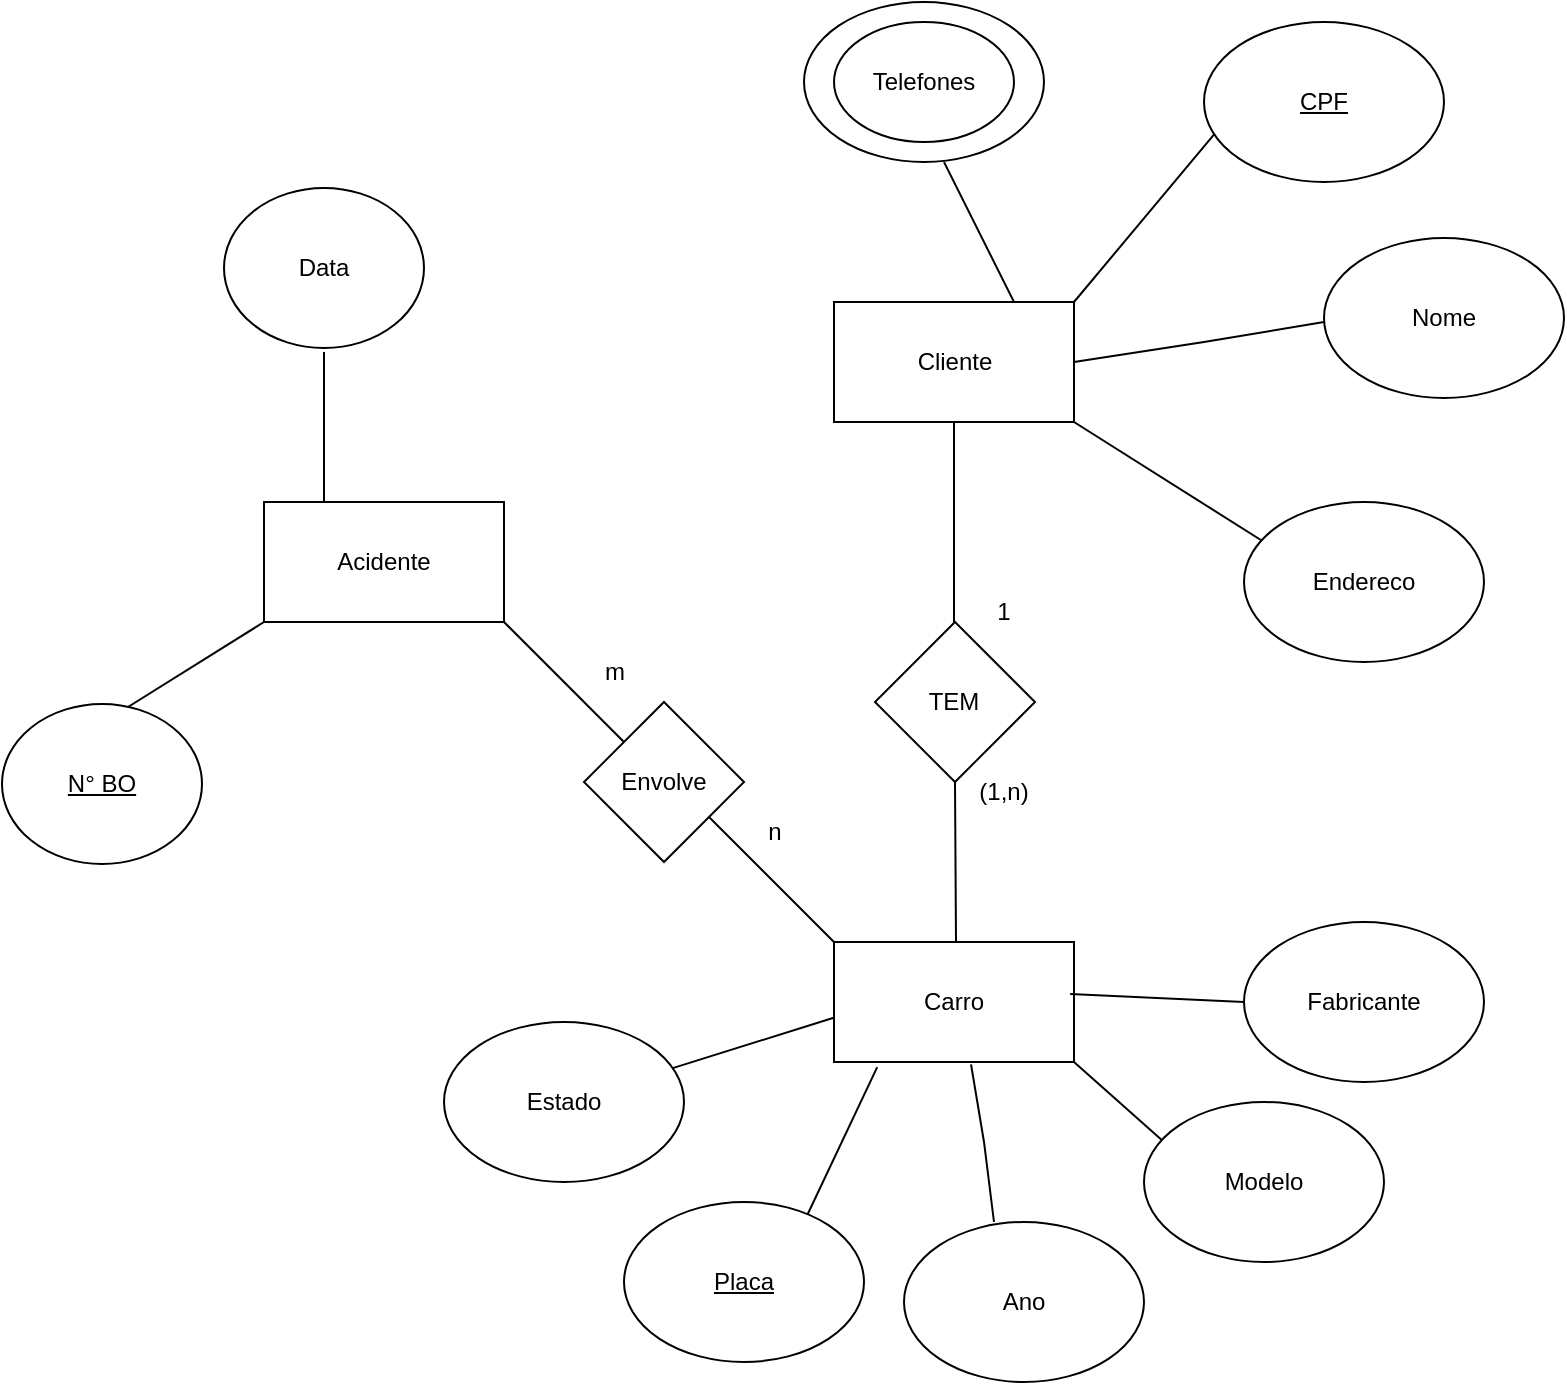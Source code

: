 <mxfile version="21.7.0" type="google">
  <diagram name="Page-1" id="8WUWuPpTaz0QLfFQFoAW">
    <mxGraphModel grid="1" page="1" gridSize="10" guides="1" tooltips="1" connect="1" arrows="1" fold="1" pageScale="1" pageWidth="850" pageHeight="1100" math="0" shadow="0">
      <root>
        <mxCell id="0" />
        <mxCell id="1" parent="0" />
        <mxCell id="ZAIO-HBudvDgPKc-0LM3-3" value="" style="rounded=0;whiteSpace=wrap;html=1;" vertex="1" parent="1">
          <mxGeometry x="455" y="160" width="120" height="60" as="geometry" />
        </mxCell>
        <mxCell id="ZAIO-HBudvDgPKc-0LM3-4" value="Cliente" style="text;html=1;strokeColor=none;fillColor=none;align=center;verticalAlign=middle;whiteSpace=wrap;rounded=0;" vertex="1" parent="1">
          <mxGeometry x="478" y="172.5" width="75" height="35" as="geometry" />
        </mxCell>
        <mxCell id="ZAIO-HBudvDgPKc-0LM3-5" value="" style="endArrow=none;html=1;rounded=0;entryX=0.05;entryY=0.688;entryDx=0;entryDy=0;entryPerimeter=0;" edge="1" parent="1" target="ZAIO-HBudvDgPKc-0LM3-6">
          <mxGeometry width="50" height="50" relative="1" as="geometry">
            <mxPoint x="575" y="160" as="sourcePoint" />
            <mxPoint x="625" y="110" as="targetPoint" />
          </mxGeometry>
        </mxCell>
        <mxCell id="ZAIO-HBudvDgPKc-0LM3-6" value="" style="ellipse;whiteSpace=wrap;html=1;" vertex="1" parent="1">
          <mxGeometry x="640" y="20" width="120" height="80" as="geometry" />
        </mxCell>
        <mxCell id="ZAIO-HBudvDgPKc-0LM3-8" value="" style="endArrow=none;html=1;rounded=0;exitX=1;exitY=1;exitDx=0;exitDy=0;" edge="1" parent="1" source="ZAIO-HBudvDgPKc-0LM3-3">
          <mxGeometry width="50" height="50" relative="1" as="geometry">
            <mxPoint x="590" y="240" as="sourcePoint" />
            <mxPoint x="670" y="280" as="targetPoint" />
            <Array as="points" />
          </mxGeometry>
        </mxCell>
        <mxCell id="ZAIO-HBudvDgPKc-0LM3-9" value="" style="ellipse;whiteSpace=wrap;html=1;" vertex="1" parent="1">
          <mxGeometry x="660" y="260" width="120" height="80" as="geometry" />
        </mxCell>
        <mxCell id="ZAIO-HBudvDgPKc-0LM3-10" value="" style="endArrow=none;html=1;rounded=0;exitX=1;exitY=0.5;exitDx=0;exitDy=0;" edge="1" parent="1" source="ZAIO-HBudvDgPKc-0LM3-3">
          <mxGeometry width="50" height="50" relative="1" as="geometry">
            <mxPoint x="490" y="440" as="sourcePoint" />
            <mxPoint x="700" y="170" as="targetPoint" />
            <Array as="points">
              <mxPoint x="640" y="180" />
            </Array>
          </mxGeometry>
        </mxCell>
        <mxCell id="ZAIO-HBudvDgPKc-0LM3-11" value="" style="ellipse;whiteSpace=wrap;html=1;" vertex="1" parent="1">
          <mxGeometry x="700" y="128" width="120" height="80" as="geometry" />
        </mxCell>
        <mxCell id="ZAIO-HBudvDgPKc-0LM3-12" value="Endereco" style="text;html=1;strokeColor=none;fillColor=none;align=center;verticalAlign=middle;whiteSpace=wrap;rounded=0;" vertex="1" parent="1">
          <mxGeometry x="690" y="285" width="60" height="30" as="geometry" />
        </mxCell>
        <mxCell id="ZAIO-HBudvDgPKc-0LM3-13" value="Nome" style="text;html=1;strokeColor=none;fillColor=none;align=center;verticalAlign=middle;whiteSpace=wrap;rounded=0;" vertex="1" parent="1">
          <mxGeometry x="730" y="153" width="60" height="30" as="geometry" />
        </mxCell>
        <mxCell id="ZAIO-HBudvDgPKc-0LM3-14" value="&lt;u&gt;CPF&lt;/u&gt;" style="text;html=1;strokeColor=none;fillColor=none;align=center;verticalAlign=middle;whiteSpace=wrap;rounded=0;" vertex="1" parent="1">
          <mxGeometry x="670" y="45" width="60" height="30" as="geometry" />
        </mxCell>
        <mxCell id="ZAIO-HBudvDgPKc-0LM3-16" value="" style="endArrow=none;html=1;rounded=0;exitX=0.75;exitY=0;exitDx=0;exitDy=0;" edge="1" parent="1" source="ZAIO-HBudvDgPKc-0LM3-3">
          <mxGeometry width="50" height="50" relative="1" as="geometry">
            <mxPoint x="510" y="160" as="sourcePoint" />
            <mxPoint x="510" y="90" as="targetPoint" />
            <Array as="points" />
          </mxGeometry>
        </mxCell>
        <mxCell id="ZAIO-HBudvDgPKc-0LM3-17" value="" style="ellipse;whiteSpace=wrap;html=1;" vertex="1" parent="1">
          <mxGeometry x="440" y="10" width="120" height="80" as="geometry" />
        </mxCell>
        <mxCell id="ZAIO-HBudvDgPKc-0LM3-18" value="" style="ellipse;whiteSpace=wrap;html=1;direction=west;" vertex="1" parent="1">
          <mxGeometry x="455" y="20" width="90" height="60" as="geometry" />
        </mxCell>
        <mxCell id="ZAIO-HBudvDgPKc-0LM3-19" value="Telefones" style="text;html=1;strokeColor=none;fillColor=none;align=center;verticalAlign=middle;whiteSpace=wrap;rounded=0;" vertex="1" parent="1">
          <mxGeometry x="470" y="35" width="60" height="30" as="geometry" />
        </mxCell>
        <mxCell id="ZAIO-HBudvDgPKc-0LM3-22" value="" style="endArrow=none;html=1;rounded=0;exitX=0.5;exitY=1;exitDx=0;exitDy=0;" edge="1" parent="1" source="ZAIO-HBudvDgPKc-0LM3-3">
          <mxGeometry width="50" height="50" relative="1" as="geometry">
            <mxPoint x="520" y="430" as="sourcePoint" />
            <mxPoint x="515" y="320" as="targetPoint" />
          </mxGeometry>
        </mxCell>
        <mxCell id="ZAIO-HBudvDgPKc-0LM3-23" value="" style="rhombus;whiteSpace=wrap;html=1;" vertex="1" parent="1">
          <mxGeometry x="475.5" y="320" width="80" height="80" as="geometry" />
        </mxCell>
        <mxCell id="ZAIO-HBudvDgPKc-0LM3-25" value="" style="endArrow=none;html=1;rounded=0;entryX=0.5;entryY=1;entryDx=0;entryDy=0;" edge="1" parent="1" target="ZAIO-HBudvDgPKc-0LM3-23">
          <mxGeometry width="50" height="50" relative="1" as="geometry">
            <mxPoint x="516" y="480" as="sourcePoint" />
            <mxPoint x="570" y="380" as="targetPoint" />
          </mxGeometry>
        </mxCell>
        <mxCell id="ZAIO-HBudvDgPKc-0LM3-26" value="TEM" style="text;html=1;strokeColor=none;fillColor=none;align=center;verticalAlign=middle;whiteSpace=wrap;rounded=0;" vertex="1" parent="1">
          <mxGeometry x="485" y="345" width="60" height="30" as="geometry" />
        </mxCell>
        <mxCell id="ZAIO-HBudvDgPKc-0LM3-29" value="" style="rounded=0;whiteSpace=wrap;html=1;" vertex="1" parent="1">
          <mxGeometry x="455" y="480" width="120" height="60" as="geometry" />
        </mxCell>
        <mxCell id="ZAIO-HBudvDgPKc-0LM3-30" value="Carro" style="text;html=1;strokeColor=none;fillColor=none;align=center;verticalAlign=middle;whiteSpace=wrap;rounded=0;" vertex="1" parent="1">
          <mxGeometry x="485" y="495" width="60" height="30" as="geometry" />
        </mxCell>
        <mxCell id="ZAIO-HBudvDgPKc-0LM3-32" value="" style="endArrow=none;html=1;rounded=0;" edge="1" parent="1">
          <mxGeometry width="50" height="50" relative="1" as="geometry">
            <mxPoint x="620" y="580" as="sourcePoint" />
            <mxPoint x="575" y="540" as="targetPoint" />
          </mxGeometry>
        </mxCell>
        <mxCell id="ZAIO-HBudvDgPKc-0LM3-33" value="" style="ellipse;whiteSpace=wrap;html=1;" vertex="1" parent="1">
          <mxGeometry x="610" y="560" width="120" height="80" as="geometry" />
        </mxCell>
        <mxCell id="ZAIO-HBudvDgPKc-0LM3-34" value="" style="endArrow=none;html=1;rounded=0;exitX=0.375;exitY=0;exitDx=0;exitDy=0;exitPerimeter=0;entryX=0.571;entryY=1.02;entryDx=0;entryDy=0;entryPerimeter=0;" edge="1" parent="1" source="ZAIO-HBudvDgPKc-0LM3-35" target="ZAIO-HBudvDgPKc-0LM3-29">
          <mxGeometry width="50" height="50" relative="1" as="geometry">
            <mxPoint x="485" y="630" as="sourcePoint" />
            <mxPoint x="440" y="590" as="targetPoint" />
            <Array as="points">
              <mxPoint x="530" y="580" />
            </Array>
          </mxGeometry>
        </mxCell>
        <mxCell id="ZAIO-HBudvDgPKc-0LM3-35" value="" style="ellipse;whiteSpace=wrap;html=1;" vertex="1" parent="1">
          <mxGeometry x="490" y="620" width="120" height="80" as="geometry" />
        </mxCell>
        <mxCell id="ZAIO-HBudvDgPKc-0LM3-36" value="" style="endArrow=none;html=1;rounded=0;entryX=0.984;entryY=0.433;entryDx=0;entryDy=0;exitX=0;exitY=0.5;exitDx=0;exitDy=0;entryPerimeter=0;" edge="1" parent="1" source="ZAIO-HBudvDgPKc-0LM3-37" target="ZAIO-HBudvDgPKc-0LM3-29">
          <mxGeometry width="50" height="50" relative="1" as="geometry">
            <mxPoint x="667.5" y="480" as="sourcePoint" />
            <mxPoint x="622.5" y="440" as="targetPoint" />
          </mxGeometry>
        </mxCell>
        <mxCell id="ZAIO-HBudvDgPKc-0LM3-37" value="" style="ellipse;whiteSpace=wrap;html=1;" vertex="1" parent="1">
          <mxGeometry x="660" y="470" width="120" height="80" as="geometry" />
        </mxCell>
        <mxCell id="ZAIO-HBudvDgPKc-0LM3-40" value="" style="endArrow=none;html=1;rounded=0;entryX=0.18;entryY=1.043;entryDx=0;entryDy=0;entryPerimeter=0;" edge="1" parent="1" target="ZAIO-HBudvDgPKc-0LM3-29">
          <mxGeometry width="50" height="50" relative="1" as="geometry">
            <mxPoint x="440" y="620" as="sourcePoint" />
            <mxPoint x="395" y="580" as="targetPoint" />
          </mxGeometry>
        </mxCell>
        <mxCell id="ZAIO-HBudvDgPKc-0LM3-41" value="" style="ellipse;whiteSpace=wrap;html=1;" vertex="1" parent="1">
          <mxGeometry x="350" y="610" width="120" height="80" as="geometry" />
        </mxCell>
        <mxCell id="ZAIO-HBudvDgPKc-0LM3-42" value="" style="endArrow=none;html=1;rounded=0;exitX=0.002;exitY=0.629;exitDx=0;exitDy=0;exitPerimeter=0;" edge="1" parent="1" source="ZAIO-HBudvDgPKc-0LM3-29" target="ZAIO-HBudvDgPKc-0LM3-43">
          <mxGeometry width="50" height="50" relative="1" as="geometry">
            <mxPoint x="425" y="580" as="sourcePoint" />
            <mxPoint x="380" y="540" as="targetPoint" />
          </mxGeometry>
        </mxCell>
        <mxCell id="ZAIO-HBudvDgPKc-0LM3-43" value="" style="ellipse;whiteSpace=wrap;html=1;" vertex="1" parent="1">
          <mxGeometry x="260" y="520" width="120" height="80" as="geometry" />
        </mxCell>
        <mxCell id="ZAIO-HBudvDgPKc-0LM3-44" value="Fabricante" style="text;html=1;strokeColor=none;fillColor=none;align=center;verticalAlign=middle;whiteSpace=wrap;rounded=0;" vertex="1" parent="1">
          <mxGeometry x="690" y="495" width="60" height="30" as="geometry" />
        </mxCell>
        <mxCell id="ZAIO-HBudvDgPKc-0LM3-45" value="Ano" style="text;html=1;strokeColor=none;fillColor=none;align=center;verticalAlign=middle;whiteSpace=wrap;rounded=0;" vertex="1" parent="1">
          <mxGeometry x="520" y="645" width="60" height="30" as="geometry" />
        </mxCell>
        <mxCell id="ZAIO-HBudvDgPKc-0LM3-46" value="Modelo" style="text;html=1;strokeColor=none;fillColor=none;align=center;verticalAlign=middle;whiteSpace=wrap;rounded=0;" vertex="1" parent="1">
          <mxGeometry x="640" y="585" width="60" height="30" as="geometry" />
        </mxCell>
        <mxCell id="ZAIO-HBudvDgPKc-0LM3-49" value="Estado" style="text;html=1;strokeColor=none;fillColor=none;align=center;verticalAlign=middle;whiteSpace=wrap;rounded=0;" vertex="1" parent="1">
          <mxGeometry x="290" y="545" width="60" height="30" as="geometry" />
        </mxCell>
        <mxCell id="ZAIO-HBudvDgPKc-0LM3-50" value="&lt;u&gt;Placa&lt;/u&gt;" style="text;html=1;strokeColor=none;fillColor=none;align=center;verticalAlign=middle;whiteSpace=wrap;rounded=0;" vertex="1" parent="1">
          <mxGeometry x="380" y="635" width="60" height="30" as="geometry" />
        </mxCell>
        <mxCell id="ZAIO-HBudvDgPKc-0LM3-51" value="" style="rounded=0;whiteSpace=wrap;html=1;" vertex="1" parent="1">
          <mxGeometry x="170" y="260" width="120" height="60" as="geometry" />
        </mxCell>
        <mxCell id="ZAIO-HBudvDgPKc-0LM3-53" value="" style="endArrow=none;html=1;rounded=0;" edge="1" parent="1">
          <mxGeometry width="50" height="50" relative="1" as="geometry">
            <mxPoint x="390" y="415" as="sourcePoint" />
            <mxPoint x="455" y="480" as="targetPoint" />
          </mxGeometry>
        </mxCell>
        <mxCell id="ZAIO-HBudvDgPKc-0LM3-54" value="Envolve" style="rhombus;whiteSpace=wrap;html=1;" vertex="1" parent="1">
          <mxGeometry x="330" y="360" width="80" height="80" as="geometry" />
        </mxCell>
        <mxCell id="ZAIO-HBudvDgPKc-0LM3-55" value="Acidente" style="text;html=1;strokeColor=none;fillColor=none;align=center;verticalAlign=middle;whiteSpace=wrap;rounded=0;" vertex="1" parent="1">
          <mxGeometry x="200" y="275" width="60" height="30" as="geometry" />
        </mxCell>
        <mxCell id="ZAIO-HBudvDgPKc-0LM3-56" value="" style="endArrow=none;html=1;rounded=0;exitX=0;exitY=0;exitDx=0;exitDy=0;" edge="1" parent="1" source="ZAIO-HBudvDgPKc-0LM3-54">
          <mxGeometry width="50" height="50" relative="1" as="geometry">
            <mxPoint x="240" y="345" as="sourcePoint" />
            <mxPoint x="290" y="320" as="targetPoint" />
          </mxGeometry>
        </mxCell>
        <mxCell id="ZAIO-HBudvDgPKc-0LM3-57" value="(1,n)" style="text;html=1;strokeColor=none;fillColor=none;align=center;verticalAlign=middle;whiteSpace=wrap;rounded=0;" vertex="1" parent="1">
          <mxGeometry x="510" y="390" width="60" height="30" as="geometry" />
        </mxCell>
        <mxCell id="ZAIO-HBudvDgPKc-0LM3-58" value="1" style="text;html=1;strokeColor=none;fillColor=none;align=center;verticalAlign=middle;whiteSpace=wrap;rounded=0;" vertex="1" parent="1">
          <mxGeometry x="510" y="300" width="60" height="30" as="geometry" />
        </mxCell>
        <mxCell id="ZAIO-HBudvDgPKc-0LM3-71" value="" style="endArrow=none;html=1;rounded=0;entryX=0.25;entryY=0;entryDx=0;entryDy=0;" edge="1" parent="1" target="ZAIO-HBudvDgPKc-0LM3-51">
          <mxGeometry width="50" height="50" relative="1" as="geometry">
            <mxPoint x="200" y="185" as="sourcePoint" />
            <mxPoint x="123" y="186" as="targetPoint" />
          </mxGeometry>
        </mxCell>
        <mxCell id="ZAIO-HBudvDgPKc-0LM3-76" value="" style="endArrow=none;html=1;rounded=0;" edge="1" parent="1">
          <mxGeometry width="50" height="50" relative="1" as="geometry">
            <mxPoint x="90" y="370" as="sourcePoint" />
            <mxPoint x="170" y="320" as="targetPoint" />
          </mxGeometry>
        </mxCell>
        <mxCell id="ZAIO-HBudvDgPKc-0LM3-79" value="&lt;u&gt;N° BO&lt;/u&gt;" style="ellipse;whiteSpace=wrap;html=1;" vertex="1" parent="1">
          <mxGeometry x="39" y="361" width="100" height="80" as="geometry" />
        </mxCell>
        <mxCell id="ZAIO-HBudvDgPKc-0LM3-80" value="Data" style="ellipse;whiteSpace=wrap;html=1;" vertex="1" parent="1">
          <mxGeometry x="150" y="103" width="100" height="80" as="geometry" />
        </mxCell>
        <mxCell id="ZAIO-HBudvDgPKc-0LM3-81" value="n" style="text;html=1;align=center;verticalAlign=middle;resizable=0;points=[];autosize=1;strokeColor=none;fillColor=none;" vertex="1" parent="1">
          <mxGeometry x="410" y="410" width="30" height="30" as="geometry" />
        </mxCell>
        <mxCell id="ZAIO-HBudvDgPKc-0LM3-82" value="m" style="text;html=1;align=center;verticalAlign=middle;resizable=0;points=[];autosize=1;strokeColor=none;fillColor=none;" vertex="1" parent="1">
          <mxGeometry x="330" y="330" width="30" height="30" as="geometry" />
        </mxCell>
      </root>
    </mxGraphModel>
  </diagram>
</mxfile>
